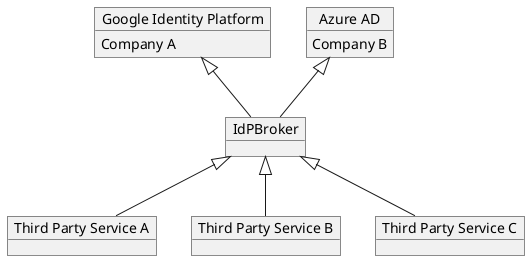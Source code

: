 @startuml useCase-idpMergerConsolidation

object "Google Identity Platform" as GoogleIdP
    GoogleIdP : Company A
object "Azure AD" as AAD
    AAD : Company B
object IdPBroker
object "Third Party Service A" as 3rdPa
object "Third Party Service B" as 3rdPb
object "Third Party Service C" as 3rdPc

IdPBroker -u-|> AAD
IdPBroker -u-|> GoogleIdP
IdPBroker <|-d- 3rdPa
IdPBroker <|-d- 3rdPb
IdPBroker <|-d- 3rdPc


